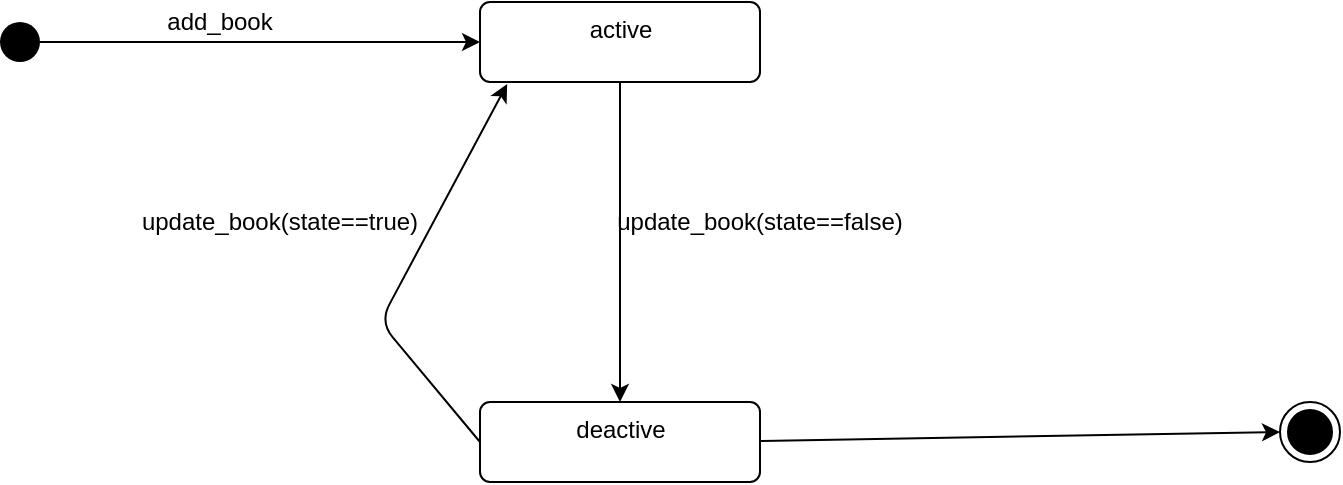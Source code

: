 <mxfile version="13.9.9" type="device"><diagram id="jtq33SWXbizvWR4wcovX" name="Page-1"><mxGraphModel dx="1024" dy="592" grid="1" gridSize="10" guides="1" tooltips="1" connect="1" arrows="1" fold="1" page="1" pageScale="1" pageWidth="850" pageHeight="1100" math="0" shadow="0"><root><mxCell id="0"/><mxCell id="1" parent="0"/><mxCell id="m1R3wUUNtSdTnCFsQtVR-1" value="" style="ellipse;fillColor=#000000;strokeColor=none;" vertex="1" parent="1"><mxGeometry x="80" y="90" width="20" height="20" as="geometry"/></mxCell><mxCell id="m1R3wUUNtSdTnCFsQtVR-2" value="" style="ellipse;html=1;shape=endState;fillColor=#000000;strokeColor=#000000;" vertex="1" parent="1"><mxGeometry x="720" y="280" width="30" height="30" as="geometry"/></mxCell><mxCell id="m1R3wUUNtSdTnCFsQtVR-3" value="active" style="html=1;align=center;verticalAlign=top;rounded=1;absoluteArcSize=1;arcSize=10;dashed=0;" vertex="1" parent="1"><mxGeometry x="320" y="80" width="140" height="40" as="geometry"/></mxCell><mxCell id="m1R3wUUNtSdTnCFsQtVR-4" value="" style="endArrow=classic;html=1;exitX=1;exitY=0.5;exitDx=0;exitDy=0;entryX=0;entryY=0.5;entryDx=0;entryDy=0;" edge="1" parent="1" source="m1R3wUUNtSdTnCFsQtVR-1" target="m1R3wUUNtSdTnCFsQtVR-3"><mxGeometry width="50" height="50" relative="1" as="geometry"><mxPoint x="130" y="130" as="sourcePoint"/><mxPoint x="180" y="80" as="targetPoint"/></mxGeometry></mxCell><mxCell id="m1R3wUUNtSdTnCFsQtVR-5" value="deactive" style="html=1;align=center;verticalAlign=top;rounded=1;absoluteArcSize=1;arcSize=10;dashed=0;" vertex="1" parent="1"><mxGeometry x="320" y="280" width="140" height="40" as="geometry"/></mxCell><mxCell id="m1R3wUUNtSdTnCFsQtVR-6" value="" style="endArrow=classic;html=1;exitX=0.5;exitY=1;exitDx=0;exitDy=0;entryX=0.5;entryY=0;entryDx=0;entryDy=0;" edge="1" parent="1" source="m1R3wUUNtSdTnCFsQtVR-3" target="m1R3wUUNtSdTnCFsQtVR-5"><mxGeometry width="50" height="50" relative="1" as="geometry"><mxPoint x="390" y="180" as="sourcePoint"/><mxPoint x="610" y="180" as="targetPoint"/></mxGeometry></mxCell><mxCell id="m1R3wUUNtSdTnCFsQtVR-7" value="" style="endArrow=classic;html=1;exitX=1;exitY=0.5;exitDx=0;exitDy=0;entryX=0;entryY=0.5;entryDx=0;entryDy=0;" edge="1" parent="1" target="m1R3wUUNtSdTnCFsQtVR-2"><mxGeometry width="50" height="50" relative="1" as="geometry"><mxPoint x="460" y="299.5" as="sourcePoint"/><mxPoint x="720" y="295" as="targetPoint"/></mxGeometry></mxCell><mxCell id="m1R3wUUNtSdTnCFsQtVR-8" value="add_book" style="text;html=1;strokeColor=none;fillColor=none;align=center;verticalAlign=middle;whiteSpace=wrap;rounded=0;" vertex="1" parent="1"><mxGeometry x="170" y="80" width="40" height="20" as="geometry"/></mxCell><mxCell id="m1R3wUUNtSdTnCFsQtVR-9" value="update_book(state==false)" style="text;html=1;strokeColor=none;fillColor=none;align=center;verticalAlign=middle;whiteSpace=wrap;rounded=0;" vertex="1" parent="1"><mxGeometry x="440" y="180" width="40" height="20" as="geometry"/></mxCell><mxCell id="m1R3wUUNtSdTnCFsQtVR-10" value="" style="endArrow=classic;html=1;exitX=0;exitY=0.5;exitDx=0;exitDy=0;entryX=0.097;entryY=1.025;entryDx=0;entryDy=0;entryPerimeter=0;" edge="1" parent="1" source="m1R3wUUNtSdTnCFsQtVR-5" target="m1R3wUUNtSdTnCFsQtVR-3"><mxGeometry width="50" height="50" relative="1" as="geometry"><mxPoint x="250" y="310" as="sourcePoint"/><mxPoint x="300" y="260" as="targetPoint"/><Array as="points"><mxPoint x="270" y="240"/></Array></mxGeometry></mxCell><mxCell id="m1R3wUUNtSdTnCFsQtVR-12" value="update_book(state==true)" style="text;html=1;strokeColor=none;fillColor=none;align=center;verticalAlign=middle;whiteSpace=wrap;rounded=0;" vertex="1" parent="1"><mxGeometry x="200" y="180" width="40" height="20" as="geometry"/></mxCell></root></mxGraphModel></diagram></mxfile>